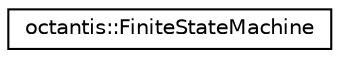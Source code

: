digraph "Graphical Class Hierarchy"
{
  edge [fontname="Helvetica",fontsize="10",labelfontname="Helvetica",labelfontsize="10"];
  node [fontname="Helvetica",fontsize="10",shape=record];
  rankdir="LR";
  Node0 [label="octantis::FiniteStateMachine",height=0.2,width=0.4,color="black", fillcolor="white", style="filled",URL="$classoctantis_1_1FiniteStateMachine.html",tooltip="Class useful for the definition of the FSM of the algorithm. "];
}
